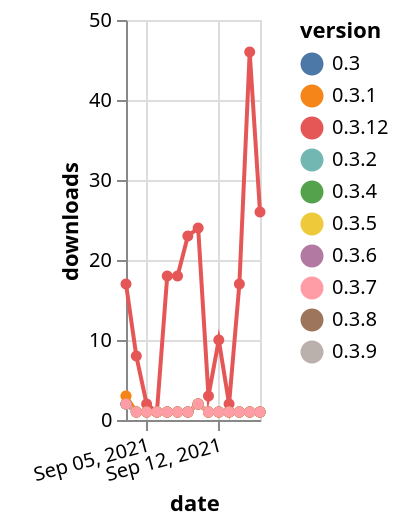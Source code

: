 {"$schema": "https://vega.github.io/schema/vega-lite/v5.json", "description": "A simple bar chart with embedded data.", "data": {"values": [{"date": "2021-09-03", "total": 201, "delta": 2, "version": "0.3.4"}, {"date": "2021-09-04", "total": 202, "delta": 1, "version": "0.3.4"}, {"date": "2021-09-05", "total": 203, "delta": 1, "version": "0.3.4"}, {"date": "2021-09-06", "total": 204, "delta": 1, "version": "0.3.4"}, {"date": "2021-09-07", "total": 205, "delta": 1, "version": "0.3.4"}, {"date": "2021-09-08", "total": 206, "delta": 1, "version": "0.3.4"}, {"date": "2021-09-09", "total": 207, "delta": 1, "version": "0.3.4"}, {"date": "2021-09-10", "total": 209, "delta": 2, "version": "0.3.4"}, {"date": "2021-09-11", "total": 210, "delta": 1, "version": "0.3.4"}, {"date": "2021-09-12", "total": 211, "delta": 1, "version": "0.3.4"}, {"date": "2021-09-13", "total": 212, "delta": 1, "version": "0.3.4"}, {"date": "2021-09-14", "total": 213, "delta": 1, "version": "0.3.4"}, {"date": "2021-09-15", "total": 214, "delta": 1, "version": "0.3.4"}, {"date": "2021-09-16", "total": 215, "delta": 1, "version": "0.3.4"}, {"date": "2021-09-03", "total": 188, "delta": 2, "version": "0.3"}, {"date": "2021-09-04", "total": 189, "delta": 1, "version": "0.3"}, {"date": "2021-09-05", "total": 190, "delta": 1, "version": "0.3"}, {"date": "2021-09-06", "total": 191, "delta": 1, "version": "0.3"}, {"date": "2021-09-07", "total": 192, "delta": 1, "version": "0.3"}, {"date": "2021-09-08", "total": 193, "delta": 1, "version": "0.3"}, {"date": "2021-09-09", "total": 194, "delta": 1, "version": "0.3"}, {"date": "2021-09-10", "total": 196, "delta": 2, "version": "0.3"}, {"date": "2021-09-11", "total": 197, "delta": 1, "version": "0.3"}, {"date": "2021-09-12", "total": 198, "delta": 1, "version": "0.3"}, {"date": "2021-09-13", "total": 199, "delta": 1, "version": "0.3"}, {"date": "2021-09-14", "total": 200, "delta": 1, "version": "0.3"}, {"date": "2021-09-15", "total": 201, "delta": 1, "version": "0.3"}, {"date": "2021-09-16", "total": 202, "delta": 1, "version": "0.3"}, {"date": "2021-09-03", "total": 104, "delta": 2, "version": "0.3.6"}, {"date": "2021-09-04", "total": 105, "delta": 1, "version": "0.3.6"}, {"date": "2021-09-05", "total": 106, "delta": 1, "version": "0.3.6"}, {"date": "2021-09-06", "total": 107, "delta": 1, "version": "0.3.6"}, {"date": "2021-09-07", "total": 108, "delta": 1, "version": "0.3.6"}, {"date": "2021-09-08", "total": 109, "delta": 1, "version": "0.3.6"}, {"date": "2021-09-09", "total": 110, "delta": 1, "version": "0.3.6"}, {"date": "2021-09-10", "total": 112, "delta": 2, "version": "0.3.6"}, {"date": "2021-09-11", "total": 113, "delta": 1, "version": "0.3.6"}, {"date": "2021-09-12", "total": 114, "delta": 1, "version": "0.3.6"}, {"date": "2021-09-13", "total": 115, "delta": 1, "version": "0.3.6"}, {"date": "2021-09-14", "total": 116, "delta": 1, "version": "0.3.6"}, {"date": "2021-09-15", "total": 117, "delta": 1, "version": "0.3.6"}, {"date": "2021-09-16", "total": 118, "delta": 1, "version": "0.3.6"}, {"date": "2021-09-03", "total": 136, "delta": 3, "version": "0.3.5"}, {"date": "2021-09-04", "total": 137, "delta": 1, "version": "0.3.5"}, {"date": "2021-09-05", "total": 138, "delta": 1, "version": "0.3.5"}, {"date": "2021-09-06", "total": 139, "delta": 1, "version": "0.3.5"}, {"date": "2021-09-07", "total": 140, "delta": 1, "version": "0.3.5"}, {"date": "2021-09-08", "total": 141, "delta": 1, "version": "0.3.5"}, {"date": "2021-09-09", "total": 142, "delta": 1, "version": "0.3.5"}, {"date": "2021-09-10", "total": 144, "delta": 2, "version": "0.3.5"}, {"date": "2021-09-11", "total": 145, "delta": 1, "version": "0.3.5"}, {"date": "2021-09-12", "total": 146, "delta": 1, "version": "0.3.5"}, {"date": "2021-09-13", "total": 147, "delta": 1, "version": "0.3.5"}, {"date": "2021-09-14", "total": 148, "delta": 1, "version": "0.3.5"}, {"date": "2021-09-15", "total": 149, "delta": 1, "version": "0.3.5"}, {"date": "2021-09-16", "total": 150, "delta": 1, "version": "0.3.5"}, {"date": "2021-09-03", "total": 334, "delta": 17, "version": "0.3.12"}, {"date": "2021-09-04", "total": 342, "delta": 8, "version": "0.3.12"}, {"date": "2021-09-05", "total": 344, "delta": 2, "version": "0.3.12"}, {"date": "2021-09-06", "total": 345, "delta": 1, "version": "0.3.12"}, {"date": "2021-09-07", "total": 363, "delta": 18, "version": "0.3.12"}, {"date": "2021-09-08", "total": 381, "delta": 18, "version": "0.3.12"}, {"date": "2021-09-09", "total": 404, "delta": 23, "version": "0.3.12"}, {"date": "2021-09-10", "total": 428, "delta": 24, "version": "0.3.12"}, {"date": "2021-09-11", "total": 431, "delta": 3, "version": "0.3.12"}, {"date": "2021-09-12", "total": 441, "delta": 10, "version": "0.3.12"}, {"date": "2021-09-13", "total": 443, "delta": 2, "version": "0.3.12"}, {"date": "2021-09-14", "total": 460, "delta": 17, "version": "0.3.12"}, {"date": "2021-09-15", "total": 506, "delta": 46, "version": "0.3.12"}, {"date": "2021-09-16", "total": 532, "delta": 26, "version": "0.3.12"}, {"date": "2021-09-03", "total": 101, "delta": 2, "version": "0.3.2"}, {"date": "2021-09-04", "total": 102, "delta": 1, "version": "0.3.2"}, {"date": "2021-09-05", "total": 103, "delta": 1, "version": "0.3.2"}, {"date": "2021-09-06", "total": 104, "delta": 1, "version": "0.3.2"}, {"date": "2021-09-07", "total": 105, "delta": 1, "version": "0.3.2"}, {"date": "2021-09-08", "total": 106, "delta": 1, "version": "0.3.2"}, {"date": "2021-09-09", "total": 107, "delta": 1, "version": "0.3.2"}, {"date": "2021-09-10", "total": 109, "delta": 2, "version": "0.3.2"}, {"date": "2021-09-11", "total": 110, "delta": 1, "version": "0.3.2"}, {"date": "2021-09-12", "total": 111, "delta": 1, "version": "0.3.2"}, {"date": "2021-09-13", "total": 112, "delta": 1, "version": "0.3.2"}, {"date": "2021-09-14", "total": 113, "delta": 1, "version": "0.3.2"}, {"date": "2021-09-15", "total": 114, "delta": 1, "version": "0.3.2"}, {"date": "2021-09-16", "total": 115, "delta": 1, "version": "0.3.2"}, {"date": "2021-09-03", "total": 64, "delta": 2, "version": "0.3.9"}, {"date": "2021-09-04", "total": 65, "delta": 1, "version": "0.3.9"}, {"date": "2021-09-05", "total": 66, "delta": 1, "version": "0.3.9"}, {"date": "2021-09-06", "total": 67, "delta": 1, "version": "0.3.9"}, {"date": "2021-09-07", "total": 68, "delta": 1, "version": "0.3.9"}, {"date": "2021-09-08", "total": 69, "delta": 1, "version": "0.3.9"}, {"date": "2021-09-09", "total": 70, "delta": 1, "version": "0.3.9"}, {"date": "2021-09-10", "total": 72, "delta": 2, "version": "0.3.9"}, {"date": "2021-09-11", "total": 73, "delta": 1, "version": "0.3.9"}, {"date": "2021-09-12", "total": 74, "delta": 1, "version": "0.3.9"}, {"date": "2021-09-13", "total": 75, "delta": 1, "version": "0.3.9"}, {"date": "2021-09-14", "total": 76, "delta": 1, "version": "0.3.9"}, {"date": "2021-09-15", "total": 77, "delta": 1, "version": "0.3.9"}, {"date": "2021-09-16", "total": 78, "delta": 1, "version": "0.3.9"}, {"date": "2021-09-03", "total": 153, "delta": 2, "version": "0.3.8"}, {"date": "2021-09-04", "total": 154, "delta": 1, "version": "0.3.8"}, {"date": "2021-09-05", "total": 155, "delta": 1, "version": "0.3.8"}, {"date": "2021-09-06", "total": 156, "delta": 1, "version": "0.3.8"}, {"date": "2021-09-07", "total": 157, "delta": 1, "version": "0.3.8"}, {"date": "2021-09-08", "total": 158, "delta": 1, "version": "0.3.8"}, {"date": "2021-09-09", "total": 159, "delta": 1, "version": "0.3.8"}, {"date": "2021-09-10", "total": 161, "delta": 2, "version": "0.3.8"}, {"date": "2021-09-11", "total": 162, "delta": 1, "version": "0.3.8"}, {"date": "2021-09-12", "total": 163, "delta": 1, "version": "0.3.8"}, {"date": "2021-09-13", "total": 164, "delta": 1, "version": "0.3.8"}, {"date": "2021-09-14", "total": 165, "delta": 1, "version": "0.3.8"}, {"date": "2021-09-15", "total": 166, "delta": 1, "version": "0.3.8"}, {"date": "2021-09-16", "total": 167, "delta": 1, "version": "0.3.8"}, {"date": "2021-09-03", "total": 123, "delta": 3, "version": "0.3.1"}, {"date": "2021-09-04", "total": 124, "delta": 1, "version": "0.3.1"}, {"date": "2021-09-05", "total": 125, "delta": 1, "version": "0.3.1"}, {"date": "2021-09-06", "total": 126, "delta": 1, "version": "0.3.1"}, {"date": "2021-09-07", "total": 127, "delta": 1, "version": "0.3.1"}, {"date": "2021-09-08", "total": 128, "delta": 1, "version": "0.3.1"}, {"date": "2021-09-09", "total": 129, "delta": 1, "version": "0.3.1"}, {"date": "2021-09-10", "total": 131, "delta": 2, "version": "0.3.1"}, {"date": "2021-09-11", "total": 132, "delta": 1, "version": "0.3.1"}, {"date": "2021-09-12", "total": 133, "delta": 1, "version": "0.3.1"}, {"date": "2021-09-13", "total": 134, "delta": 1, "version": "0.3.1"}, {"date": "2021-09-14", "total": 135, "delta": 1, "version": "0.3.1"}, {"date": "2021-09-15", "total": 136, "delta": 1, "version": "0.3.1"}, {"date": "2021-09-16", "total": 137, "delta": 1, "version": "0.3.1"}, {"date": "2021-09-03", "total": 87, "delta": 2, "version": "0.3.7"}, {"date": "2021-09-04", "total": 88, "delta": 1, "version": "0.3.7"}, {"date": "2021-09-05", "total": 89, "delta": 1, "version": "0.3.7"}, {"date": "2021-09-06", "total": 90, "delta": 1, "version": "0.3.7"}, {"date": "2021-09-07", "total": 91, "delta": 1, "version": "0.3.7"}, {"date": "2021-09-08", "total": 92, "delta": 1, "version": "0.3.7"}, {"date": "2021-09-09", "total": 93, "delta": 1, "version": "0.3.7"}, {"date": "2021-09-10", "total": 95, "delta": 2, "version": "0.3.7"}, {"date": "2021-09-11", "total": 96, "delta": 1, "version": "0.3.7"}, {"date": "2021-09-12", "total": 97, "delta": 1, "version": "0.3.7"}, {"date": "2021-09-13", "total": 98, "delta": 1, "version": "0.3.7"}, {"date": "2021-09-14", "total": 99, "delta": 1, "version": "0.3.7"}, {"date": "2021-09-15", "total": 100, "delta": 1, "version": "0.3.7"}, {"date": "2021-09-16", "total": 101, "delta": 1, "version": "0.3.7"}]}, "width": "container", "mark": {"type": "line", "point": {"filled": true}}, "encoding": {"x": {"field": "date", "type": "temporal", "timeUnit": "yearmonthdate", "title": "date", "axis": {"labelAngle": -15}}, "y": {"field": "delta", "type": "quantitative", "title": "downloads"}, "color": {"field": "version", "type": "nominal"}, "tooltip": {"field": "delta"}}}